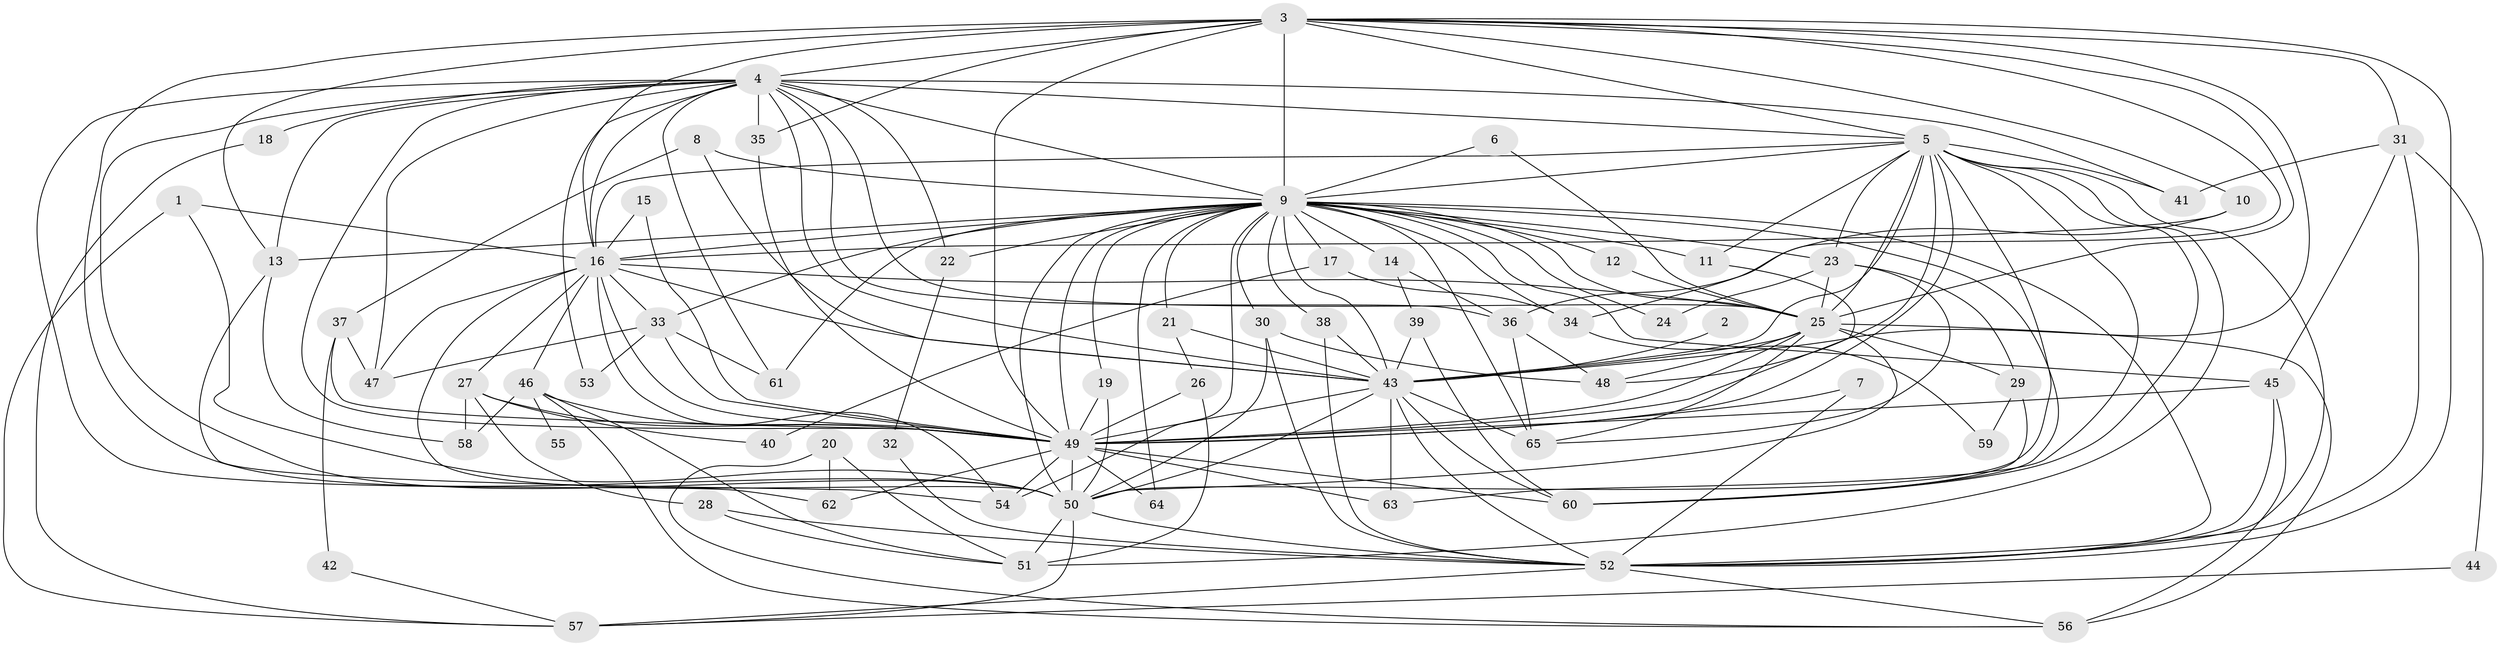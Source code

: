 // original degree distribution, {21: 0.015384615384615385, 23: 0.007692307692307693, 33: 0.007692307692307693, 20: 0.023076923076923078, 17: 0.015384615384615385, 30: 0.007692307692307693, 14: 0.007692307692307693, 3: 0.2153846153846154, 2: 0.5307692307692308, 6: 0.038461538461538464, 5: 0.038461538461538464, 7: 0.023076923076923078, 4: 0.06923076923076923}
// Generated by graph-tools (version 1.1) at 2025/01/03/09/25 03:01:35]
// undirected, 65 vertices, 183 edges
graph export_dot {
graph [start="1"]
  node [color=gray90,style=filled];
  1;
  2;
  3;
  4;
  5;
  6;
  7;
  8;
  9;
  10;
  11;
  12;
  13;
  14;
  15;
  16;
  17;
  18;
  19;
  20;
  21;
  22;
  23;
  24;
  25;
  26;
  27;
  28;
  29;
  30;
  31;
  32;
  33;
  34;
  35;
  36;
  37;
  38;
  39;
  40;
  41;
  42;
  43;
  44;
  45;
  46;
  47;
  48;
  49;
  50;
  51;
  52;
  53;
  54;
  55;
  56;
  57;
  58;
  59;
  60;
  61;
  62;
  63;
  64;
  65;
  1 -- 16 [weight=1.0];
  1 -- 50 [weight=1.0];
  1 -- 57 [weight=1.0];
  2 -- 43 [weight=1.0];
  3 -- 4 [weight=1.0];
  3 -- 5 [weight=1.0];
  3 -- 9 [weight=2.0];
  3 -- 10 [weight=1.0];
  3 -- 13 [weight=1.0];
  3 -- 16 [weight=2.0];
  3 -- 25 [weight=2.0];
  3 -- 31 [weight=1.0];
  3 -- 35 [weight=1.0];
  3 -- 36 [weight=1.0];
  3 -- 43 [weight=1.0];
  3 -- 49 [weight=1.0];
  3 -- 50 [weight=1.0];
  3 -- 52 [weight=1.0];
  4 -- 5 [weight=1.0];
  4 -- 9 [weight=2.0];
  4 -- 13 [weight=1.0];
  4 -- 16 [weight=1.0];
  4 -- 18 [weight=2.0];
  4 -- 22 [weight=3.0];
  4 -- 25 [weight=1.0];
  4 -- 35 [weight=2.0];
  4 -- 36 [weight=1.0];
  4 -- 41 [weight=1.0];
  4 -- 43 [weight=1.0];
  4 -- 47 [weight=1.0];
  4 -- 49 [weight=2.0];
  4 -- 50 [weight=1.0];
  4 -- 53 [weight=1.0];
  4 -- 61 [weight=1.0];
  4 -- 62 [weight=1.0];
  5 -- 9 [weight=3.0];
  5 -- 11 [weight=1.0];
  5 -- 16 [weight=1.0];
  5 -- 23 [weight=1.0];
  5 -- 25 [weight=2.0];
  5 -- 41 [weight=1.0];
  5 -- 43 [weight=1.0];
  5 -- 48 [weight=1.0];
  5 -- 49 [weight=3.0];
  5 -- 50 [weight=1.0];
  5 -- 51 [weight=2.0];
  5 -- 52 [weight=1.0];
  5 -- 60 [weight=1.0];
  5 -- 63 [weight=1.0];
  6 -- 9 [weight=1.0];
  6 -- 25 [weight=1.0];
  7 -- 49 [weight=1.0];
  7 -- 52 [weight=1.0];
  8 -- 9 [weight=1.0];
  8 -- 37 [weight=1.0];
  8 -- 43 [weight=1.0];
  9 -- 11 [weight=1.0];
  9 -- 12 [weight=1.0];
  9 -- 13 [weight=1.0];
  9 -- 14 [weight=1.0];
  9 -- 16 [weight=2.0];
  9 -- 17 [weight=3.0];
  9 -- 19 [weight=1.0];
  9 -- 21 [weight=1.0];
  9 -- 22 [weight=1.0];
  9 -- 23 [weight=1.0];
  9 -- 24 [weight=1.0];
  9 -- 25 [weight=3.0];
  9 -- 30 [weight=1.0];
  9 -- 33 [weight=1.0];
  9 -- 34 [weight=1.0];
  9 -- 38 [weight=1.0];
  9 -- 43 [weight=3.0];
  9 -- 45 [weight=1.0];
  9 -- 49 [weight=3.0];
  9 -- 50 [weight=3.0];
  9 -- 52 [weight=1.0];
  9 -- 54 [weight=1.0];
  9 -- 60 [weight=1.0];
  9 -- 61 [weight=1.0];
  9 -- 64 [weight=1.0];
  9 -- 65 [weight=1.0];
  10 -- 16 [weight=1.0];
  10 -- 34 [weight=1.0];
  11 -- 49 [weight=1.0];
  12 -- 25 [weight=1.0];
  13 -- 54 [weight=1.0];
  13 -- 58 [weight=1.0];
  14 -- 36 [weight=1.0];
  14 -- 39 [weight=1.0];
  15 -- 16 [weight=1.0];
  15 -- 49 [weight=2.0];
  16 -- 25 [weight=1.0];
  16 -- 27 [weight=1.0];
  16 -- 33 [weight=2.0];
  16 -- 43 [weight=1.0];
  16 -- 46 [weight=1.0];
  16 -- 47 [weight=1.0];
  16 -- 49 [weight=2.0];
  16 -- 50 [weight=1.0];
  16 -- 54 [weight=1.0];
  17 -- 34 [weight=1.0];
  17 -- 40 [weight=1.0];
  18 -- 57 [weight=1.0];
  19 -- 49 [weight=1.0];
  19 -- 50 [weight=1.0];
  20 -- 51 [weight=1.0];
  20 -- 56 [weight=1.0];
  20 -- 62 [weight=1.0];
  21 -- 26 [weight=1.0];
  21 -- 43 [weight=1.0];
  22 -- 32 [weight=1.0];
  23 -- 24 [weight=1.0];
  23 -- 25 [weight=1.0];
  23 -- 29 [weight=1.0];
  23 -- 65 [weight=1.0];
  25 -- 29 [weight=1.0];
  25 -- 43 [weight=1.0];
  25 -- 48 [weight=1.0];
  25 -- 49 [weight=1.0];
  25 -- 50 [weight=1.0];
  25 -- 56 [weight=2.0];
  25 -- 65 [weight=1.0];
  26 -- 49 [weight=1.0];
  26 -- 51 [weight=1.0];
  27 -- 28 [weight=1.0];
  27 -- 40 [weight=1.0];
  27 -- 49 [weight=2.0];
  27 -- 58 [weight=1.0];
  28 -- 51 [weight=1.0];
  28 -- 52 [weight=1.0];
  29 -- 59 [weight=1.0];
  29 -- 60 [weight=1.0];
  30 -- 48 [weight=1.0];
  30 -- 50 [weight=1.0];
  30 -- 52 [weight=1.0];
  31 -- 41 [weight=1.0];
  31 -- 44 [weight=1.0];
  31 -- 45 [weight=1.0];
  31 -- 52 [weight=1.0];
  32 -- 52 [weight=1.0];
  33 -- 47 [weight=1.0];
  33 -- 49 [weight=1.0];
  33 -- 53 [weight=1.0];
  33 -- 61 [weight=1.0];
  34 -- 59 [weight=1.0];
  35 -- 49 [weight=1.0];
  36 -- 48 [weight=1.0];
  36 -- 65 [weight=1.0];
  37 -- 42 [weight=1.0];
  37 -- 47 [weight=1.0];
  37 -- 49 [weight=1.0];
  38 -- 43 [weight=1.0];
  38 -- 52 [weight=1.0];
  39 -- 43 [weight=1.0];
  39 -- 60 [weight=1.0];
  42 -- 57 [weight=1.0];
  43 -- 49 [weight=1.0];
  43 -- 50 [weight=2.0];
  43 -- 52 [weight=1.0];
  43 -- 60 [weight=1.0];
  43 -- 63 [weight=1.0];
  43 -- 65 [weight=1.0];
  44 -- 57 [weight=1.0];
  45 -- 49 [weight=2.0];
  45 -- 52 [weight=1.0];
  45 -- 56 [weight=1.0];
  46 -- 49 [weight=1.0];
  46 -- 51 [weight=1.0];
  46 -- 55 [weight=1.0];
  46 -- 56 [weight=1.0];
  46 -- 58 [weight=1.0];
  49 -- 50 [weight=1.0];
  49 -- 54 [weight=1.0];
  49 -- 60 [weight=1.0];
  49 -- 62 [weight=1.0];
  49 -- 63 [weight=1.0];
  49 -- 64 [weight=1.0];
  50 -- 51 [weight=1.0];
  50 -- 52 [weight=1.0];
  50 -- 57 [weight=1.0];
  52 -- 56 [weight=1.0];
  52 -- 57 [weight=1.0];
}

